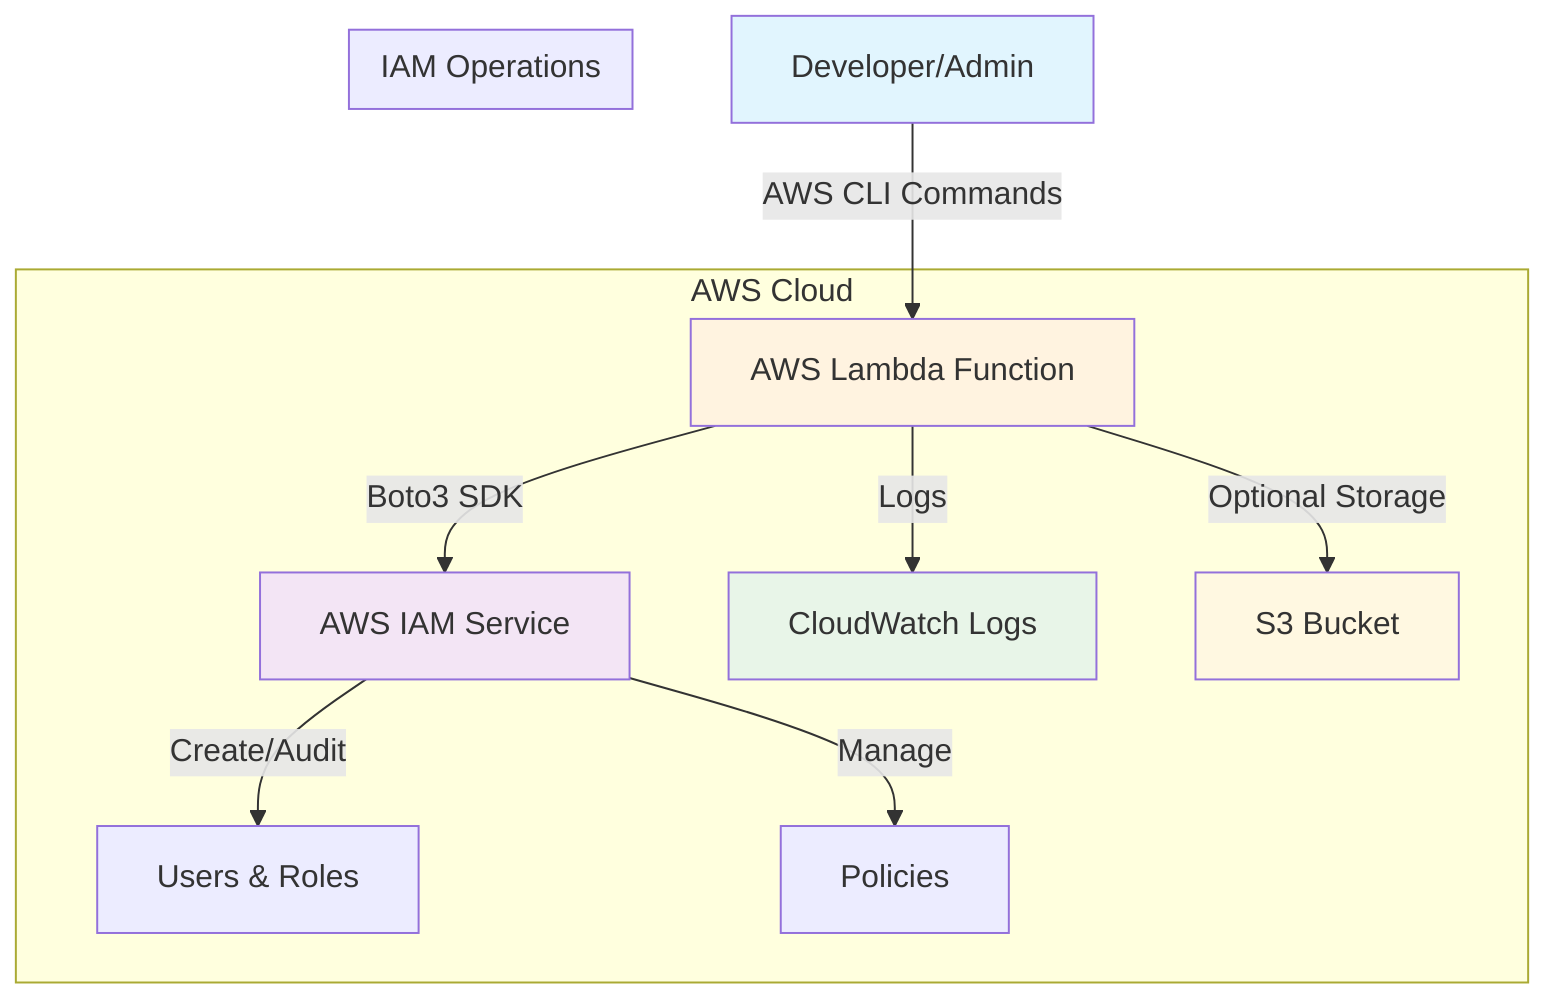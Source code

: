 graph TD
    A[Developer/Admin] -->|AWS CLI Commands| B[AWS Lambda Function]
    B -->|Boto3 SDK| C[AWS IAM Service]
    B -->|Logs| D[CloudWatch Logs]
    C -->|Create/Audit| E[Users & Roles]
    C -->|Manage| F[Policies]
    B -->|Optional Storage| G[S3 Bucket]
    
    subgraph "AWS Cloud"
        B
        C
        D
        E
        F
        G
    end
    
    subgraph "IAM Operations"
        E
        F
    end
    
    style A fill:#e1f5fe
    style B fill:#fff3e0
    style C fill:#f3e5f5
    style D fill:#e8f5e8
    style G fill:#fff8e1